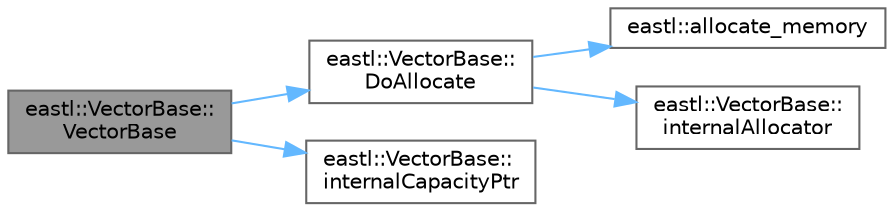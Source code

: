 digraph "eastl::VectorBase::VectorBase"
{
 // LATEX_PDF_SIZE
  bgcolor="transparent";
  edge [fontname=Helvetica,fontsize=10,labelfontname=Helvetica,labelfontsize=10];
  node [fontname=Helvetica,fontsize=10,shape=box,height=0.2,width=0.4];
  rankdir="LR";
  Node1 [id="Node000001",label="eastl::VectorBase::\lVectorBase",height=0.2,width=0.4,color="gray40", fillcolor="grey60", style="filled", fontcolor="black",tooltip=" "];
  Node1 -> Node2 [id="edge1_Node000001_Node000002",color="steelblue1",style="solid",tooltip=" "];
  Node2 [id="Node000002",label="eastl::VectorBase::\lDoAllocate",height=0.2,width=0.4,color="grey40", fillcolor="white", style="filled",URL="$structeastl_1_1_vector_base.html#ad21e0765046935a6d831f73bbd4e663f",tooltip=" "];
  Node2 -> Node3 [id="edge2_Node000002_Node000003",color="steelblue1",style="solid",tooltip=" "];
  Node3 [id="Node000003",label="eastl::allocate_memory",height=0.2,width=0.4,color="grey40", fillcolor="white", style="filled",URL="$namespaceeastl.html#ad2f4154baac1248a6b899feec8061499",tooltip=" "];
  Node2 -> Node4 [id="edge3_Node000002_Node000004",color="steelblue1",style="solid",tooltip=" "];
  Node4 [id="Node000004",label="eastl::VectorBase::\linternalAllocator",height=0.2,width=0.4,color="grey40", fillcolor="white", style="filled",URL="$structeastl_1_1_vector_base.html#aae15a86c95ff95a5cfbb44ca98ce755e",tooltip=" "];
  Node1 -> Node5 [id="edge4_Node000001_Node000005",color="steelblue1",style="solid",tooltip=" "];
  Node5 [id="Node000005",label="eastl::VectorBase::\linternalCapacityPtr",height=0.2,width=0.4,color="grey40", fillcolor="white", style="filled",URL="$structeastl_1_1_vector_base.html#ae9f7a80149a259ac506fd513bc213dd0",tooltip=" "];
}
